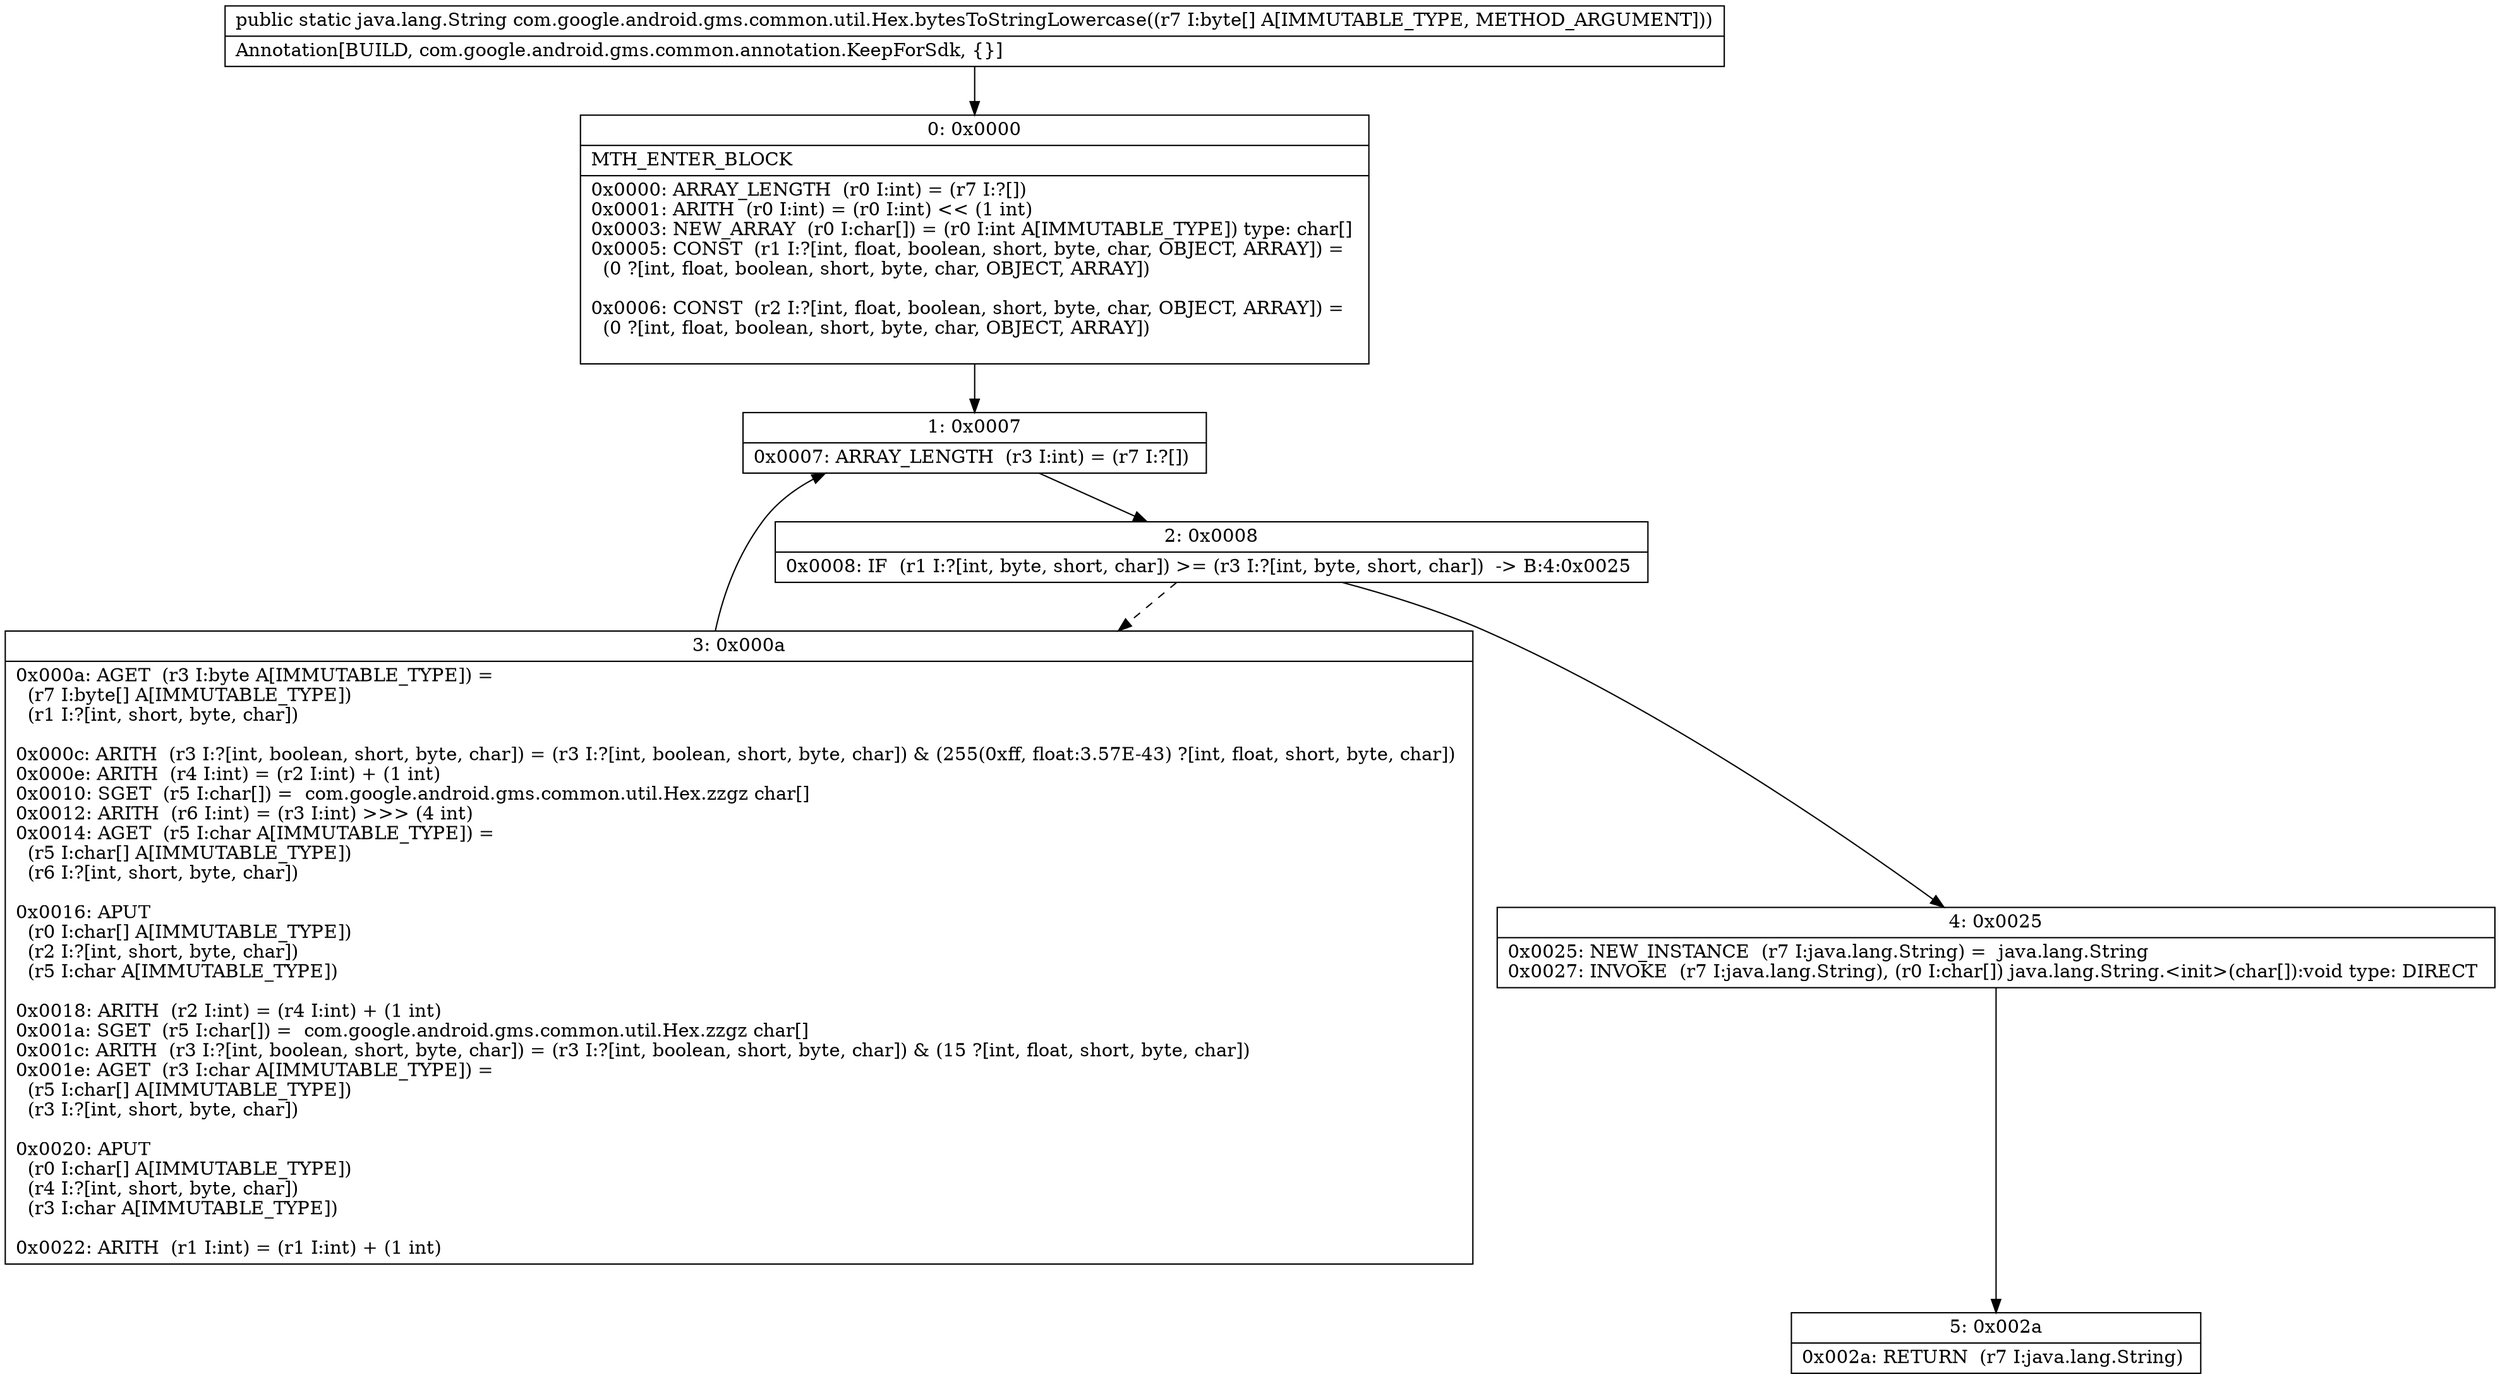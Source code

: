 digraph "CFG forcom.google.android.gms.common.util.Hex.bytesToStringLowercase([B)Ljava\/lang\/String;" {
Node_0 [shape=record,label="{0\:\ 0x0000|MTH_ENTER_BLOCK\l|0x0000: ARRAY_LENGTH  (r0 I:int) = (r7 I:?[]) \l0x0001: ARITH  (r0 I:int) = (r0 I:int) \<\< (1 int) \l0x0003: NEW_ARRAY  (r0 I:char[]) = (r0 I:int A[IMMUTABLE_TYPE]) type: char[] \l0x0005: CONST  (r1 I:?[int, float, boolean, short, byte, char, OBJECT, ARRAY]) = \l  (0 ?[int, float, boolean, short, byte, char, OBJECT, ARRAY])\l \l0x0006: CONST  (r2 I:?[int, float, boolean, short, byte, char, OBJECT, ARRAY]) = \l  (0 ?[int, float, boolean, short, byte, char, OBJECT, ARRAY])\l \l}"];
Node_1 [shape=record,label="{1\:\ 0x0007|0x0007: ARRAY_LENGTH  (r3 I:int) = (r7 I:?[]) \l}"];
Node_2 [shape=record,label="{2\:\ 0x0008|0x0008: IF  (r1 I:?[int, byte, short, char]) \>= (r3 I:?[int, byte, short, char])  \-\> B:4:0x0025 \l}"];
Node_3 [shape=record,label="{3\:\ 0x000a|0x000a: AGET  (r3 I:byte A[IMMUTABLE_TYPE]) = \l  (r7 I:byte[] A[IMMUTABLE_TYPE])\l  (r1 I:?[int, short, byte, char])\l \l0x000c: ARITH  (r3 I:?[int, boolean, short, byte, char]) = (r3 I:?[int, boolean, short, byte, char]) & (255(0xff, float:3.57E\-43) ?[int, float, short, byte, char]) \l0x000e: ARITH  (r4 I:int) = (r2 I:int) + (1 int) \l0x0010: SGET  (r5 I:char[]) =  com.google.android.gms.common.util.Hex.zzgz char[] \l0x0012: ARITH  (r6 I:int) = (r3 I:int) \>\>\> (4 int) \l0x0014: AGET  (r5 I:char A[IMMUTABLE_TYPE]) = \l  (r5 I:char[] A[IMMUTABLE_TYPE])\l  (r6 I:?[int, short, byte, char])\l \l0x0016: APUT  \l  (r0 I:char[] A[IMMUTABLE_TYPE])\l  (r2 I:?[int, short, byte, char])\l  (r5 I:char A[IMMUTABLE_TYPE])\l \l0x0018: ARITH  (r2 I:int) = (r4 I:int) + (1 int) \l0x001a: SGET  (r5 I:char[]) =  com.google.android.gms.common.util.Hex.zzgz char[] \l0x001c: ARITH  (r3 I:?[int, boolean, short, byte, char]) = (r3 I:?[int, boolean, short, byte, char]) & (15 ?[int, float, short, byte, char]) \l0x001e: AGET  (r3 I:char A[IMMUTABLE_TYPE]) = \l  (r5 I:char[] A[IMMUTABLE_TYPE])\l  (r3 I:?[int, short, byte, char])\l \l0x0020: APUT  \l  (r0 I:char[] A[IMMUTABLE_TYPE])\l  (r4 I:?[int, short, byte, char])\l  (r3 I:char A[IMMUTABLE_TYPE])\l \l0x0022: ARITH  (r1 I:int) = (r1 I:int) + (1 int) \l}"];
Node_4 [shape=record,label="{4\:\ 0x0025|0x0025: NEW_INSTANCE  (r7 I:java.lang.String) =  java.lang.String \l0x0027: INVOKE  (r7 I:java.lang.String), (r0 I:char[]) java.lang.String.\<init\>(char[]):void type: DIRECT \l}"];
Node_5 [shape=record,label="{5\:\ 0x002a|0x002a: RETURN  (r7 I:java.lang.String) \l}"];
MethodNode[shape=record,label="{public static java.lang.String com.google.android.gms.common.util.Hex.bytesToStringLowercase((r7 I:byte[] A[IMMUTABLE_TYPE, METHOD_ARGUMENT]))  | Annotation[BUILD, com.google.android.gms.common.annotation.KeepForSdk, \{\}]\l}"];
MethodNode -> Node_0;
Node_0 -> Node_1;
Node_1 -> Node_2;
Node_2 -> Node_3[style=dashed];
Node_2 -> Node_4;
Node_3 -> Node_1;
Node_4 -> Node_5;
}

